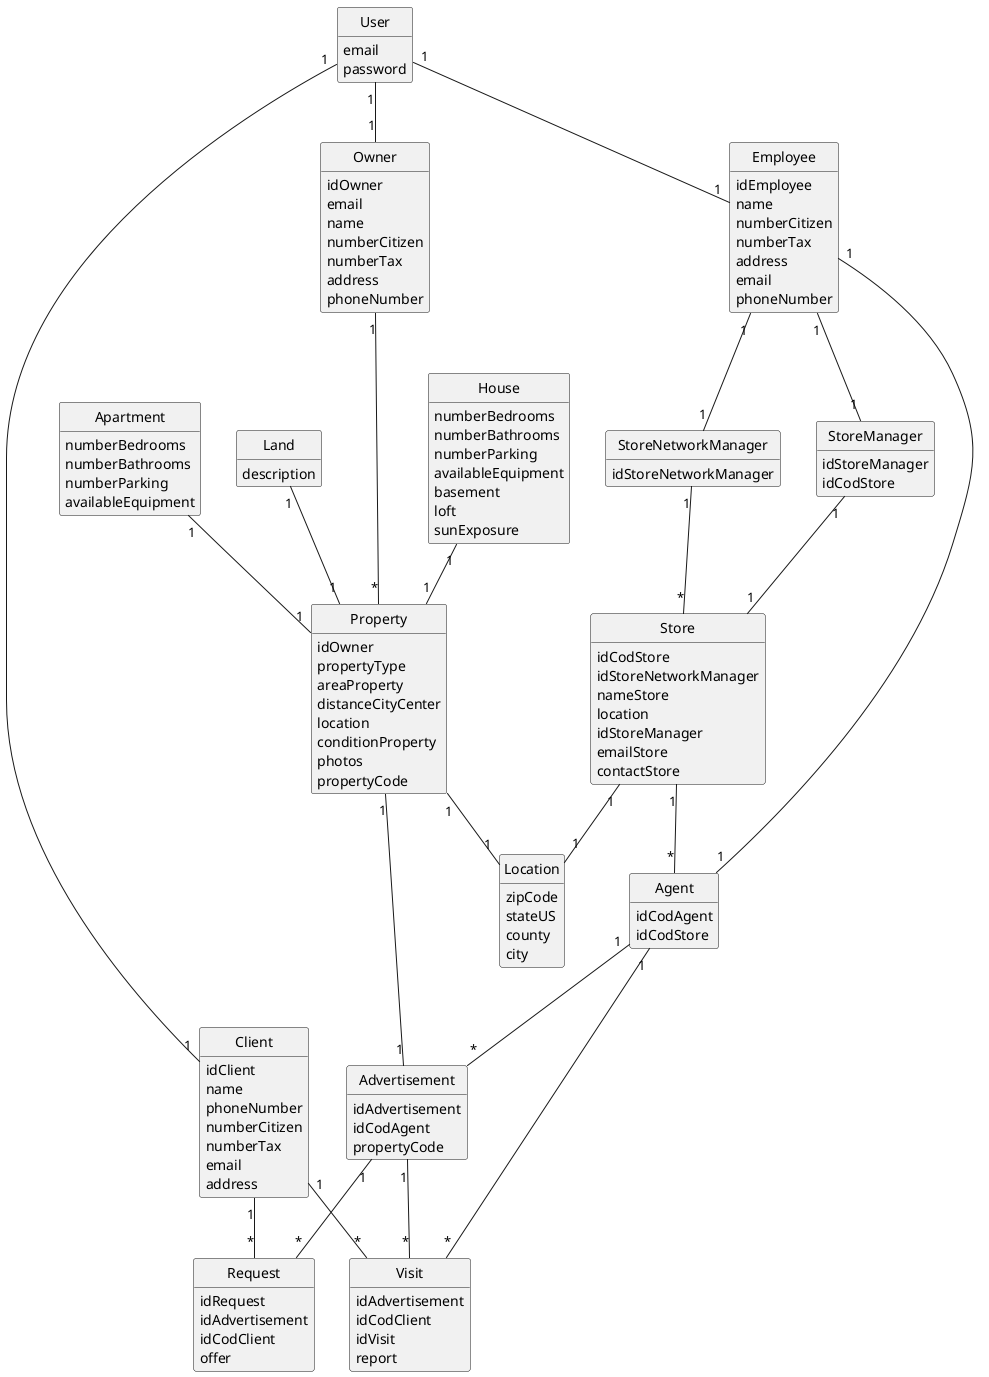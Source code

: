 @startuml
'https://plantuml.com/class-diagram
skinparam monochrome true
skinparam packageStyle rectangle
skinparam shadowing false
hide circle
hide methods



class Employee{
    idEmployee
    name
    numberCitizen
    numberTax
    address
    email
    phoneNumber
}

class Client {
    idClient
    name
    phoneNumber
    numberCitizen
    numberTax
    email
    address
}

class Owner {
    idOwner
    email
    name
    numberCitizen
    numberTax
    address
    phoneNumber
}


class Agent {
    idCodAgent
    idCodStore
}

class Advertisement {
    idAdvertisement
    idCodAgent
    propertyCode
}

class Property{
    idOwner
    propertyType
    areaProperty
    distanceCityCenter
    location
    conditionProperty
    photos
    propertyCode
}

class House {
    numberBedrooms
    numberBathrooms
    numberParking
    availableEquipment
    basement
    loft
    sunExposure
}

class Apartment{
    numberBedrooms
    numberBathrooms
    numberParking
    availableEquipment
}

class Land{
    description
}

class Store{
    idCodStore
    idStoreNetworkManager
    nameStore
    location
    idStoreManager
    emailStore
    contactStore
}

class Visit{
    idAdvertisement
    idCodClient
    idVisit
    report
}

class Location {
    zipCode
    stateUS
    county
    city
}

class StoreManager {
    idStoreManager
    idCodStore
}

class StoreNetworkManager {
    idStoreNetworkManager
}



class Request{
    idRequest
    idAdvertisement
    idCodClient
    offer
}
class User{
    email
    password
}

Owner "1" -- "*" Property
Agent "1" -- "*" Advertisement
House "1" -- "1" Property
Apartment "1" -- "1" Property
Land "1" -- "1"  Property
Store "1" -- "*" Agent
StoreManager "1" -- "1" Store
Property "1" -- "1" Location
StoreNetworkManager "1" -- "*" Store
Employee "1" -- "1" Agent
Employee "1" -- "1" StoreManager
Employee "1" -- "1" StoreNetworkManager
Advertisement"1" -- "*"Request
Client"1" -- "*"Request
Store"1" -- "1"Location
Advertisement "1" -- "*" Visit
Client "1" -- "*" Visit
Agent "1" -- "*" Visit
User "1" -- "1" Employee
User "1" -- "1" Owner
User "1" -- "1" Client
Property "1" - "1" Advertisement

@enduml